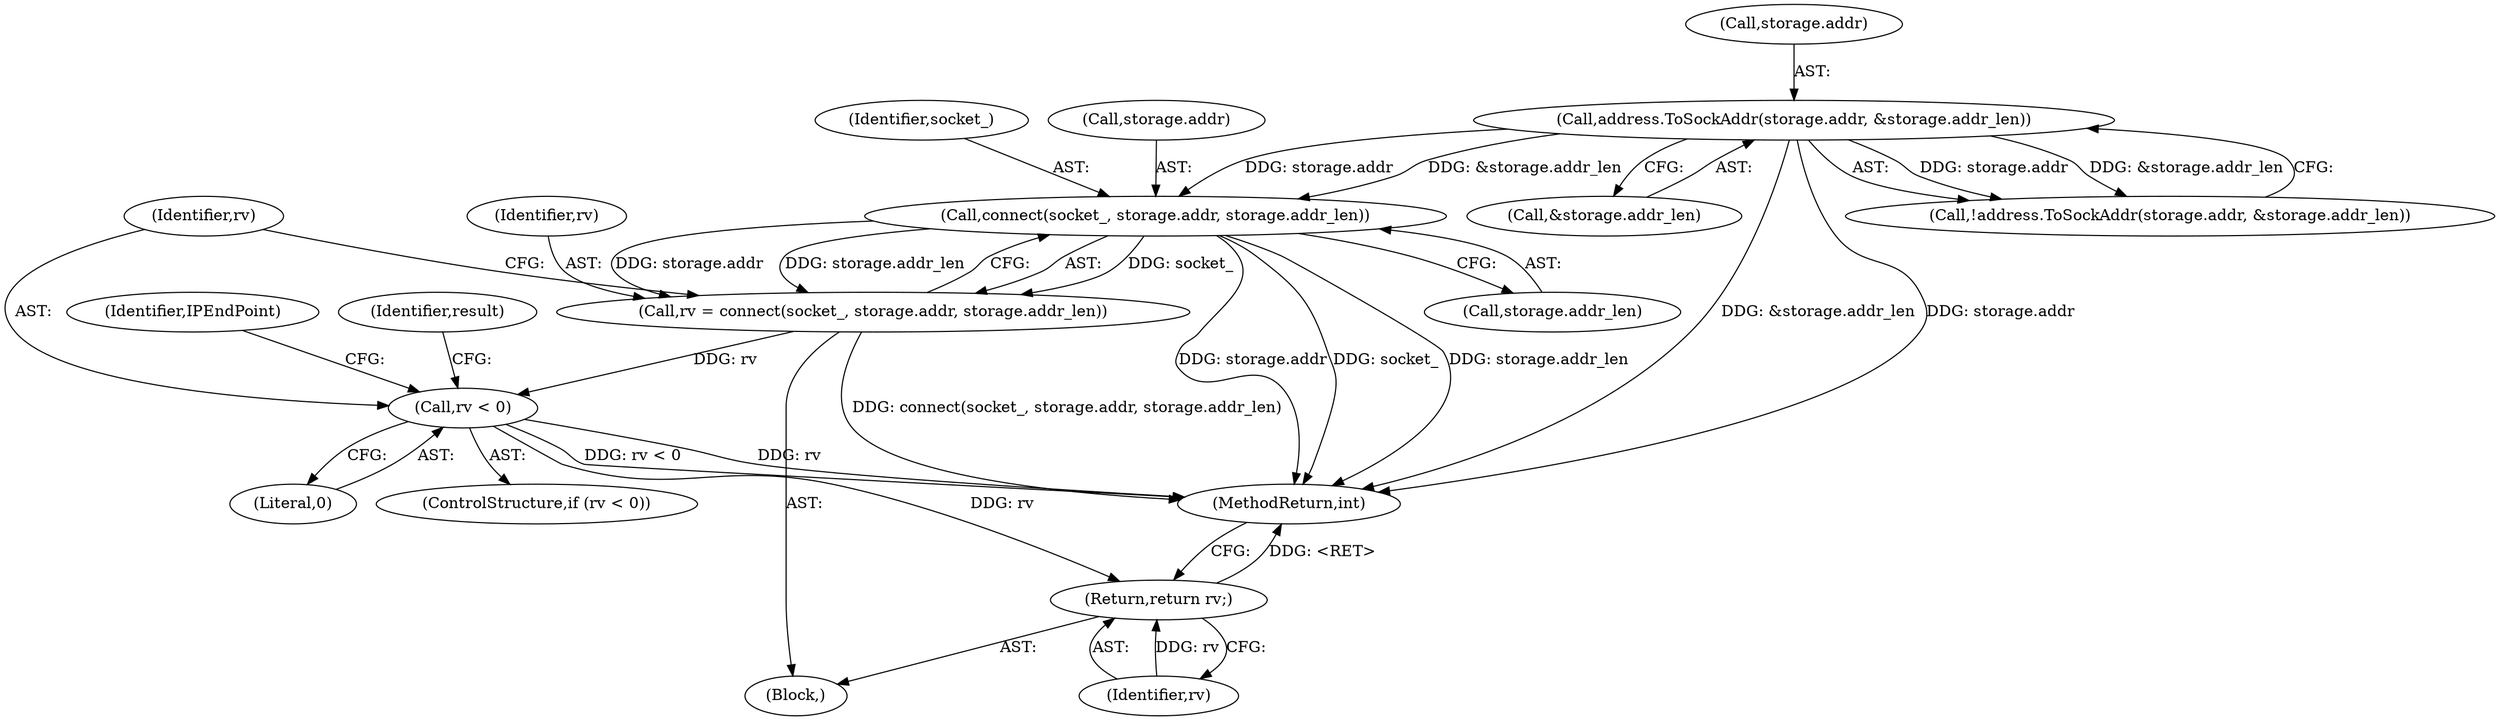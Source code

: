 digraph "0_Chrome_e68fafe04d29810cebe8d25554863b0cae4c1356_2@API" {
"1000170" [label="(Call,connect(socket_, storage.addr, storage.addr_len))"];
"1000158" [label="(Call,address.ToSockAddr(storage.addr, &storage.addr_len))"];
"1000168" [label="(Call,rv = connect(socket_, storage.addr, storage.addr_len))"];
"1000179" [label="(Call,rv < 0)"];
"1000194" [label="(Return,return rv;)"];
"1000180" [label="(Identifier,rv)"];
"1000185" [label="(Identifier,result)"];
"1000175" [label="(Call,storage.addr_len)"];
"1000171" [label="(Identifier,socket_)"];
"1000102" [label="(Block,)"];
"1000169" [label="(Identifier,rv)"];
"1000172" [label="(Call,storage.addr)"];
"1000178" [label="(ControlStructure,if (rv < 0))"];
"1000162" [label="(Call,&storage.addr_len)"];
"1000157" [label="(Call,!address.ToSockAddr(storage.addr, &storage.addr_len))"];
"1000193" [label="(Identifier,IPEndPoint)"];
"1000194" [label="(Return,return rv;)"];
"1000195" [label="(Identifier,rv)"];
"1000181" [label="(Literal,0)"];
"1000196" [label="(MethodReturn,int)"];
"1000168" [label="(Call,rv = connect(socket_, storage.addr, storage.addr_len))"];
"1000158" [label="(Call,address.ToSockAddr(storage.addr, &storage.addr_len))"];
"1000159" [label="(Call,storage.addr)"];
"1000179" [label="(Call,rv < 0)"];
"1000170" [label="(Call,connect(socket_, storage.addr, storage.addr_len))"];
"1000170" -> "1000168"  [label="AST: "];
"1000170" -> "1000175"  [label="CFG: "];
"1000171" -> "1000170"  [label="AST: "];
"1000172" -> "1000170"  [label="AST: "];
"1000175" -> "1000170"  [label="AST: "];
"1000168" -> "1000170"  [label="CFG: "];
"1000170" -> "1000196"  [label="DDG: storage.addr"];
"1000170" -> "1000196"  [label="DDG: socket_"];
"1000170" -> "1000196"  [label="DDG: storage.addr_len"];
"1000170" -> "1000168"  [label="DDG: socket_"];
"1000170" -> "1000168"  [label="DDG: storage.addr"];
"1000170" -> "1000168"  [label="DDG: storage.addr_len"];
"1000158" -> "1000170"  [label="DDG: storage.addr"];
"1000158" -> "1000170"  [label="DDG: &storage.addr_len"];
"1000158" -> "1000157"  [label="AST: "];
"1000158" -> "1000162"  [label="CFG: "];
"1000159" -> "1000158"  [label="AST: "];
"1000162" -> "1000158"  [label="AST: "];
"1000157" -> "1000158"  [label="CFG: "];
"1000158" -> "1000196"  [label="DDG: &storage.addr_len"];
"1000158" -> "1000196"  [label="DDG: storage.addr"];
"1000158" -> "1000157"  [label="DDG: storage.addr"];
"1000158" -> "1000157"  [label="DDG: &storage.addr_len"];
"1000168" -> "1000102"  [label="AST: "];
"1000169" -> "1000168"  [label="AST: "];
"1000180" -> "1000168"  [label="CFG: "];
"1000168" -> "1000196"  [label="DDG: connect(socket_, storage.addr, storage.addr_len)"];
"1000168" -> "1000179"  [label="DDG: rv"];
"1000179" -> "1000178"  [label="AST: "];
"1000179" -> "1000181"  [label="CFG: "];
"1000180" -> "1000179"  [label="AST: "];
"1000181" -> "1000179"  [label="AST: "];
"1000185" -> "1000179"  [label="CFG: "];
"1000193" -> "1000179"  [label="CFG: "];
"1000179" -> "1000196"  [label="DDG: rv < 0"];
"1000179" -> "1000196"  [label="DDG: rv"];
"1000179" -> "1000194"  [label="DDG: rv"];
"1000194" -> "1000102"  [label="AST: "];
"1000194" -> "1000195"  [label="CFG: "];
"1000195" -> "1000194"  [label="AST: "];
"1000196" -> "1000194"  [label="CFG: "];
"1000194" -> "1000196"  [label="DDG: <RET>"];
"1000195" -> "1000194"  [label="DDG: rv"];
}
